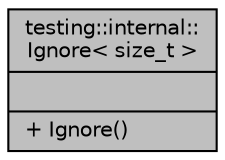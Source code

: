 digraph "testing::internal::Ignore&lt; size_t &gt;"
{
 // LATEX_PDF_SIZE
  bgcolor="transparent";
  edge [fontname="Helvetica",fontsize="10",labelfontname="Helvetica",labelfontsize="10"];
  node [fontname="Helvetica",fontsize="10",shape=record];
  Node1 [label="{testing::internal::\lIgnore\< size_t \>\n||+ Ignore()\l}",height=0.2,width=0.4,color="black", fillcolor="grey75", style="filled", fontcolor="black",tooltip=" "];
}
